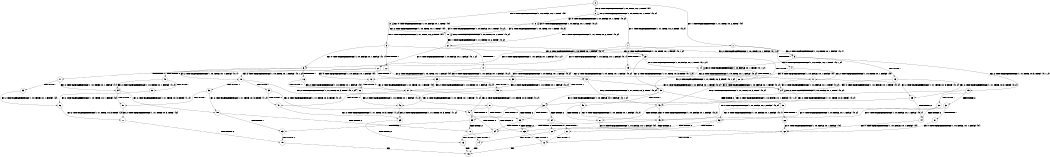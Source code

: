 digraph BCG {
size = "7, 10.5";
center = TRUE;
node [shape = circle];
0 [peripheries = 2];
0 -> 1 [label = "EX !1 !ATOMIC_EXCH_BRANCH (1, +1, TRUE, +0, 2, TRUE) !{0}"];
0 -> 2 [label = "EX !2 !ATOMIC_EXCH_BRANCH (1, +0, TRUE, +0, 1, TRUE) !{0}"];
0 -> 3 [label = "EX !0 !ATOMIC_EXCH_BRANCH (1, +0, FALSE, +0, 1, TRUE) !{0}"];
1 -> 4 [label = "TERMINATE !1"];
1 -> 5 [label = "EX !2 !ATOMIC_EXCH_BRANCH (1, +0, TRUE, +0, 1, FALSE) !{0, 1}"];
1 -> 6 [label = "EX !0 !ATOMIC_EXCH_BRANCH (1, +0, FALSE, +0, 1, FALSE) !{0, 1}"];
2 -> 7 [label = "EX !1 !ATOMIC_EXCH_BRANCH (1, +1, TRUE, +0, 2, TRUE) !{0, 2}"];
2 -> 8 [label = "EX !0 !ATOMIC_EXCH_BRANCH (1, +0, FALSE, +0, 1, TRUE) !{0, 2}"];
2 -> 2 [label = "EX !2 !ATOMIC_EXCH_BRANCH (1, +0, TRUE, +0, 1, TRUE) !{0, 2}"];
3 -> 9 [label = "EX !1 !ATOMIC_EXCH_BRANCH (1, +1, TRUE, +0, 2, TRUE) !{0}"];
3 -> 10 [label = "EX !2 !ATOMIC_EXCH_BRANCH (1, +0, TRUE, +0, 1, TRUE) !{0}"];
3 -> 3 [label = "EX !0 !ATOMIC_EXCH_BRANCH (1, +0, FALSE, +0, 1, TRUE) !{0}"];
4 -> 11 [label = "EX !2 !ATOMIC_EXCH_BRANCH (1, +0, TRUE, +0, 1, FALSE) !{0}"];
4 -> 12 [label = "EX !0 !ATOMIC_EXCH_BRANCH (1, +0, FALSE, +0, 1, FALSE) !{0}"];
5 -> 13 [label = "TERMINATE !1"];
5 -> 14 [label = "EX !0 !ATOMIC_EXCH_BRANCH (1, +0, FALSE, +0, 1, TRUE) !{0, 1, 2}"];
5 -> 15 [label = "EX !2 !ATOMIC_EXCH_BRANCH (1, +1, TRUE, +0, 3, TRUE) !{0, 1, 2}"];
6 -> 16 [label = "TERMINATE !1"];
6 -> 17 [label = "TERMINATE !0"];
6 -> 18 [label = "EX !2 !ATOMIC_EXCH_BRANCH (1, +0, TRUE, +0, 1, FALSE) !{0, 1}"];
7 -> 19 [label = "TERMINATE !1"];
7 -> 20 [label = "EX !0 !ATOMIC_EXCH_BRANCH (1, +0, FALSE, +0, 1, FALSE) !{0, 1, 2}"];
7 -> 5 [label = "EX !2 !ATOMIC_EXCH_BRANCH (1, +0, TRUE, +0, 1, FALSE) !{0, 1, 2}"];
8 -> 21 [label = "EX !1 !ATOMIC_EXCH_BRANCH (1, +1, TRUE, +0, 2, TRUE) !{0, 2}"];
8 -> 10 [label = "EX !2 !ATOMIC_EXCH_BRANCH (1, +0, TRUE, +0, 1, TRUE) !{0, 2}"];
8 -> 8 [label = "EX !0 !ATOMIC_EXCH_BRANCH (1, +0, FALSE, +0, 1, TRUE) !{0, 2}"];
9 -> 22 [label = "TERMINATE !1"];
9 -> 23 [label = "EX !2 !ATOMIC_EXCH_BRANCH (1, +0, TRUE, +0, 1, FALSE) !{0, 1}"];
9 -> 6 [label = "EX !0 !ATOMIC_EXCH_BRANCH (1, +0, FALSE, +0, 1, FALSE) !{0, 1}"];
10 -> 21 [label = "EX !1 !ATOMIC_EXCH_BRANCH (1, +1, TRUE, +0, 2, TRUE) !{0, 2}"];
10 -> 10 [label = "EX !2 !ATOMIC_EXCH_BRANCH (1, +0, TRUE, +0, 1, TRUE) !{0, 2}"];
10 -> 8 [label = "EX !0 !ATOMIC_EXCH_BRANCH (1, +0, FALSE, +0, 1, TRUE) !{0, 2}"];
11 -> 24 [label = "EX !0 !ATOMIC_EXCH_BRANCH (1, +0, FALSE, +0, 1, TRUE) !{0, 2}"];
11 -> 25 [label = "EX !2 !ATOMIC_EXCH_BRANCH (1, +1, TRUE, +0, 3, TRUE) !{0, 2}"];
12 -> 26 [label = "TERMINATE !0"];
12 -> 27 [label = "EX !2 !ATOMIC_EXCH_BRANCH (1, +0, TRUE, +0, 1, FALSE) !{0}"];
13 -> 24 [label = "EX !0 !ATOMIC_EXCH_BRANCH (1, +0, FALSE, +0, 1, TRUE) !{0, 2}"];
13 -> 25 [label = "EX !2 !ATOMIC_EXCH_BRANCH (1, +1, TRUE, +0, 3, TRUE) !{0, 2}"];
14 -> 28 [label = "TERMINATE !1"];
14 -> 29 [label = "EX !2 !ATOMIC_EXCH_BRANCH (1, +1, TRUE, +0, 3, TRUE) !{0, 1, 2}"];
14 -> 14 [label = "EX !0 !ATOMIC_EXCH_BRANCH (1, +0, FALSE, +0, 1, TRUE) !{0, 1, 2}"];
15 -> 30 [label = "TERMINATE !1"];
15 -> 31 [label = "TERMINATE !2"];
15 -> 32 [label = "EX !0 !ATOMIC_EXCH_BRANCH (1, +0, FALSE, +0, 1, FALSE) !{0, 1, 2}"];
16 -> 26 [label = "TERMINATE !0"];
16 -> 27 [label = "EX !2 !ATOMIC_EXCH_BRANCH (1, +0, TRUE, +0, 1, FALSE) !{0}"];
17 -> 33 [label = "TERMINATE !1"];
17 -> 34 [label = "EX !2 !ATOMIC_EXCH_BRANCH (1, +0, TRUE, +0, 1, FALSE) !{1}"];
18 -> 35 [label = "TERMINATE !1"];
18 -> 36 [label = "TERMINATE !0"];
18 -> 37 [label = "EX !2 !ATOMIC_EXCH_BRANCH (1, +1, TRUE, +0, 3, TRUE) !{0, 1, 2}"];
19 -> 38 [label = "EX !0 !ATOMIC_EXCH_BRANCH (1, +0, FALSE, +0, 1, FALSE) !{0, 2}"];
19 -> 11 [label = "EX !2 !ATOMIC_EXCH_BRANCH (1, +0, TRUE, +0, 1, FALSE) !{0, 2}"];
20 -> 39 [label = "TERMINATE !1"];
20 -> 40 [label = "TERMINATE !0"];
20 -> 18 [label = "EX !2 !ATOMIC_EXCH_BRANCH (1, +0, TRUE, +0, 1, FALSE) !{0, 1, 2}"];
21 -> 41 [label = "TERMINATE !1"];
21 -> 23 [label = "EX !2 !ATOMIC_EXCH_BRANCH (1, +0, TRUE, +0, 1, FALSE) !{0, 1, 2}"];
21 -> 20 [label = "EX !0 !ATOMIC_EXCH_BRANCH (1, +0, FALSE, +0, 1, FALSE) !{0, 1, 2}"];
22 -> 42 [label = "EX !2 !ATOMIC_EXCH_BRANCH (1, +0, TRUE, +0, 1, FALSE) !{0}"];
22 -> 12 [label = "EX !0 !ATOMIC_EXCH_BRANCH (1, +0, FALSE, +0, 1, FALSE) !{0}"];
23 -> 28 [label = "TERMINATE !1"];
23 -> 29 [label = "EX !2 !ATOMIC_EXCH_BRANCH (1, +1, TRUE, +0, 3, TRUE) !{0, 1, 2}"];
23 -> 14 [label = "EX !0 !ATOMIC_EXCH_BRANCH (1, +0, FALSE, +0, 1, TRUE) !{0, 1, 2}"];
24 -> 43 [label = "EX !2 !ATOMIC_EXCH_BRANCH (1, +1, TRUE, +0, 3, TRUE) !{0, 2}"];
24 -> 24 [label = "EX !0 !ATOMIC_EXCH_BRANCH (1, +0, FALSE, +0, 1, TRUE) !{0, 2}"];
25 -> 44 [label = "TERMINATE !2"];
25 -> 45 [label = "EX !0 !ATOMIC_EXCH_BRANCH (1, +0, FALSE, +0, 1, FALSE) !{0, 2}"];
26 -> 46 [label = "EX !2 !ATOMIC_EXCH_BRANCH (1, +0, TRUE, +0, 1, FALSE) !{1, 2}"];
27 -> 47 [label = "TERMINATE !0"];
27 -> 48 [label = "EX !2 !ATOMIC_EXCH_BRANCH (1, +1, TRUE, +0, 3, TRUE) !{0, 2}"];
28 -> 43 [label = "EX !2 !ATOMIC_EXCH_BRANCH (1, +1, TRUE, +0, 3, TRUE) !{0, 2}"];
28 -> 24 [label = "EX !0 !ATOMIC_EXCH_BRANCH (1, +0, FALSE, +0, 1, TRUE) !{0, 2}"];
29 -> 49 [label = "TERMINATE !1"];
29 -> 50 [label = "TERMINATE !2"];
29 -> 32 [label = "EX !0 !ATOMIC_EXCH_BRANCH (1, +0, FALSE, +0, 1, FALSE) !{0, 1, 2}"];
30 -> 44 [label = "TERMINATE !2"];
30 -> 45 [label = "EX !0 !ATOMIC_EXCH_BRANCH (1, +0, FALSE, +0, 1, FALSE) !{0, 2}"];
31 -> 51 [label = "TERMINATE !1"];
31 -> 52 [label = "EX !0 !ATOMIC_EXCH_BRANCH (1, +0, FALSE, +0, 1, FALSE) !{0, 1}"];
32 -> 53 [label = "TERMINATE !1"];
32 -> 54 [label = "TERMINATE !2"];
32 -> 55 [label = "TERMINATE !0"];
33 -> 56 [label = "EX !2 !ATOMIC_EXCH_BRANCH (1, +0, TRUE, +0, 1, FALSE) !{2}"];
34 -> 57 [label = "TERMINATE !1"];
34 -> 58 [label = "EX !2 !ATOMIC_EXCH_BRANCH (1, +1, TRUE, +0, 3, TRUE) !{1, 2}"];
35 -> 47 [label = "TERMINATE !0"];
35 -> 48 [label = "EX !2 !ATOMIC_EXCH_BRANCH (1, +1, TRUE, +0, 3, TRUE) !{0, 2}"];
36 -> 57 [label = "TERMINATE !1"];
36 -> 58 [label = "EX !2 !ATOMIC_EXCH_BRANCH (1, +1, TRUE, +0, 3, TRUE) !{1, 2}"];
37 -> 53 [label = "TERMINATE !1"];
37 -> 54 [label = "TERMINATE !2"];
37 -> 55 [label = "TERMINATE !0"];
38 -> 59 [label = "TERMINATE !0"];
38 -> 27 [label = "EX !2 !ATOMIC_EXCH_BRANCH (1, +0, TRUE, +0, 1, FALSE) !{0, 2}"];
39 -> 59 [label = "TERMINATE !0"];
39 -> 27 [label = "EX !2 !ATOMIC_EXCH_BRANCH (1, +0, TRUE, +0, 1, FALSE) !{0, 2}"];
40 -> 60 [label = "TERMINATE !1"];
40 -> 34 [label = "EX !2 !ATOMIC_EXCH_BRANCH (1, +0, TRUE, +0, 1, FALSE) !{1, 2}"];
41 -> 42 [label = "EX !2 !ATOMIC_EXCH_BRANCH (1, +0, TRUE, +0, 1, FALSE) !{0, 2}"];
41 -> 38 [label = "EX !0 !ATOMIC_EXCH_BRANCH (1, +0, FALSE, +0, 1, FALSE) !{0, 2}"];
42 -> 43 [label = "EX !2 !ATOMIC_EXCH_BRANCH (1, +1, TRUE, +0, 3, TRUE) !{0, 2}"];
42 -> 24 [label = "EX !0 !ATOMIC_EXCH_BRANCH (1, +0, FALSE, +0, 1, TRUE) !{0, 2}"];
43 -> 61 [label = "TERMINATE !2"];
43 -> 45 [label = "EX !0 !ATOMIC_EXCH_BRANCH (1, +0, FALSE, +0, 1, FALSE) !{0, 2}"];
44 -> 62 [label = "EX !0 !ATOMIC_EXCH_BRANCH (1, +0, FALSE, +0, 1, FALSE) !{0}"];
45 -> 63 [label = "TERMINATE !2"];
45 -> 64 [label = "TERMINATE !0"];
46 -> 65 [label = "EX !2 !ATOMIC_EXCH_BRANCH (1, +1, TRUE, +0, 3, TRUE) !{1, 2}"];
47 -> 65 [label = "EX !2 !ATOMIC_EXCH_BRANCH (1, +1, TRUE, +0, 3, TRUE) !{1, 2}"];
48 -> 63 [label = "TERMINATE !2"];
48 -> 64 [label = "TERMINATE !0"];
49 -> 61 [label = "TERMINATE !2"];
49 -> 45 [label = "EX !0 !ATOMIC_EXCH_BRANCH (1, +0, FALSE, +0, 1, FALSE) !{0, 2}"];
50 -> 66 [label = "TERMINATE !1"];
50 -> 52 [label = "EX !0 !ATOMIC_EXCH_BRANCH (1, +0, FALSE, +0, 1, FALSE) !{0, 1}"];
51 -> 62 [label = "EX !0 !ATOMIC_EXCH_BRANCH (1, +0, FALSE, +0, 1, FALSE) !{0}"];
52 -> 67 [label = "TERMINATE !1"];
52 -> 68 [label = "TERMINATE !0"];
53 -> 63 [label = "TERMINATE !2"];
53 -> 64 [label = "TERMINATE !0"];
54 -> 67 [label = "TERMINATE !1"];
54 -> 68 [label = "TERMINATE !0"];
55 -> 69 [label = "TERMINATE !1"];
55 -> 70 [label = "TERMINATE !2"];
56 -> 71 [label = "EX !2 !ATOMIC_EXCH_BRANCH (1, +1, TRUE, +0, 3, TRUE) !{2}"];
57 -> 71 [label = "EX !2 !ATOMIC_EXCH_BRANCH (1, +1, TRUE, +0, 3, TRUE) !{2}"];
58 -> 69 [label = "TERMINATE !1"];
58 -> 70 [label = "TERMINATE !2"];
59 -> 46 [label = "EX !2 !ATOMIC_EXCH_BRANCH (1, +0, TRUE, +0, 1, FALSE) !{1, 2}"];
60 -> 56 [label = "EX !2 !ATOMIC_EXCH_BRANCH (1, +0, TRUE, +0, 1, FALSE) !{2}"];
61 -> 62 [label = "EX !0 !ATOMIC_EXCH_BRANCH (1, +0, FALSE, +0, 1, FALSE) !{0}"];
62 -> 72 [label = "TERMINATE !0"];
63 -> 72 [label = "TERMINATE !0"];
64 -> 73 [label = "TERMINATE !2"];
65 -> 73 [label = "TERMINATE !2"];
66 -> 62 [label = "EX !0 !ATOMIC_EXCH_BRANCH (1, +0, FALSE, +0, 1, FALSE) !{0}"];
67 -> 72 [label = "TERMINATE !0"];
68 -> 74 [label = "TERMINATE !1"];
69 -> 75 [label = "TERMINATE !2"];
70 -> 74 [label = "TERMINATE !1"];
71 -> 75 [label = "TERMINATE !2"];
72 -> 76 [label = "exit"];
73 -> 76 [label = "exit"];
74 -> 76 [label = "exit"];
75 -> 76 [label = "exit"];
}
